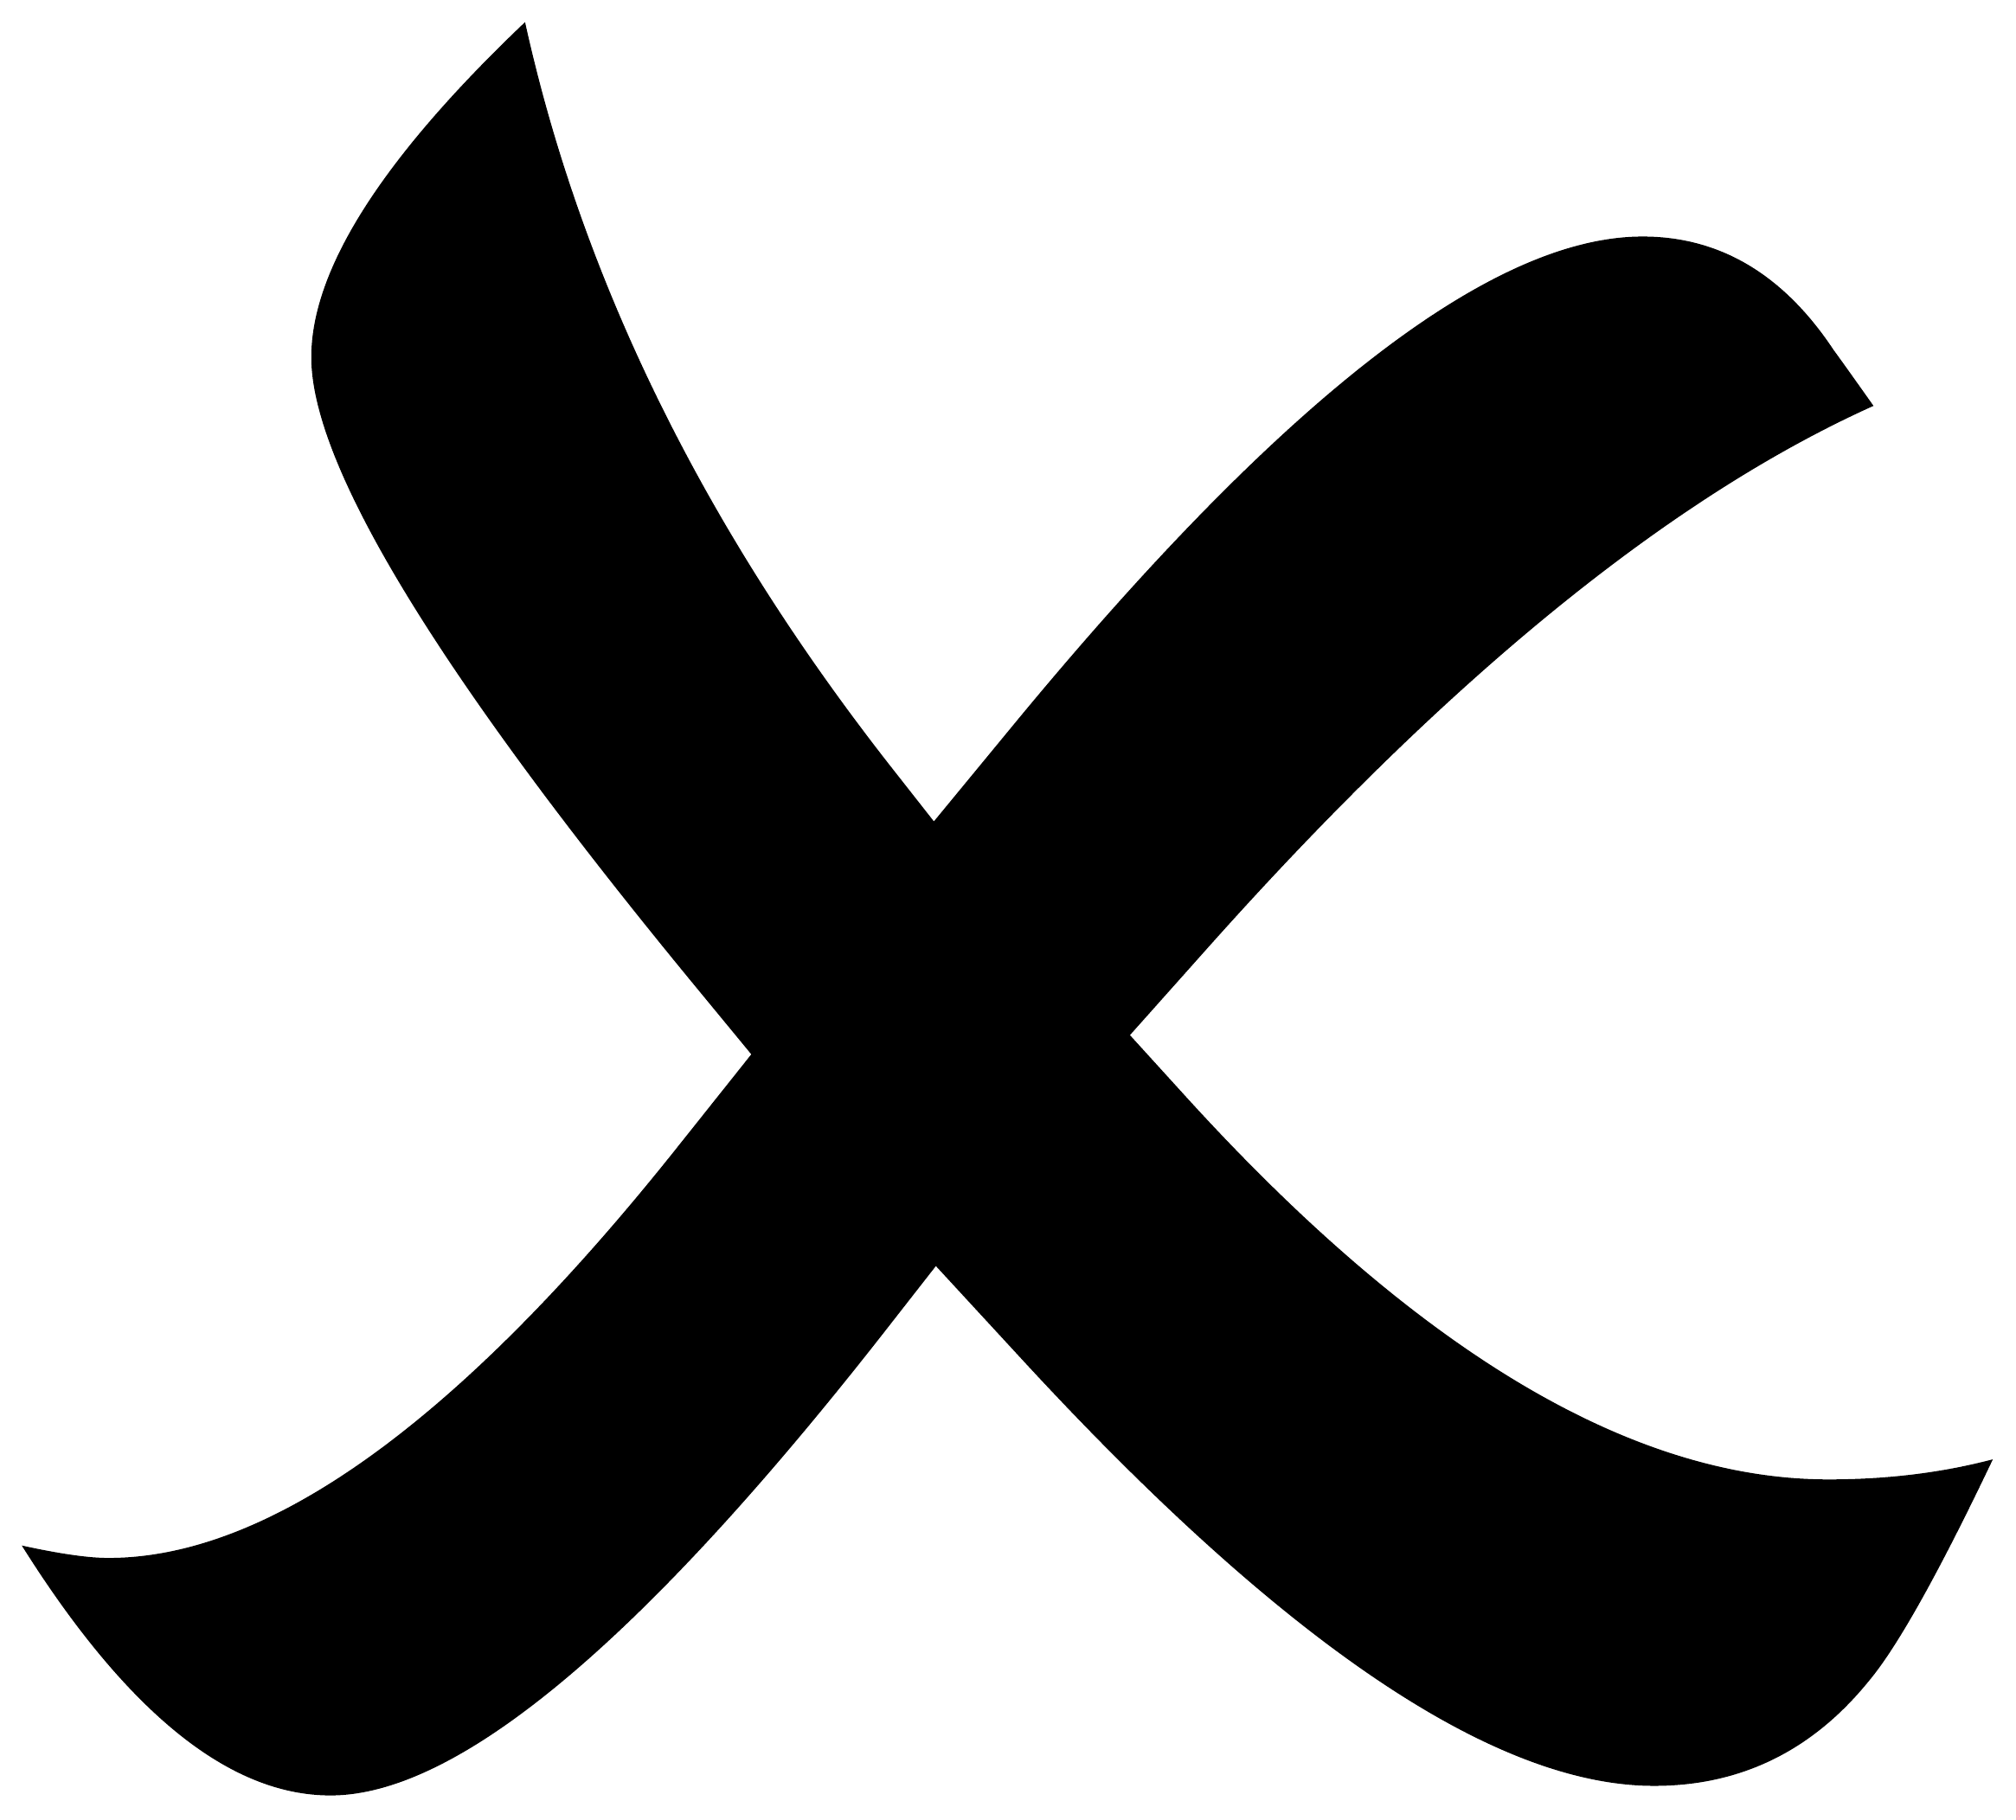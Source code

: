


\begin{tikzpicture}[y=0.80pt, x=0.80pt, yscale=-1.0, xscale=1.0, inner sep=0pt, outer sep=0pt]
\begin{scope}[shift={(100.0,1913.0)},nonzero rule]
  \path[draw=.,fill=.,line width=1.600pt] (1173.0,-501.0) ..
    controls (1145.0,-442.333) and (1123.667,-404.333) ..
    (1109.0,-387.0) .. controls (1079.667,-351.0) and
    (1042.667,-333.0) .. (998.0,-333.0) .. controls (915.333,-333.0)
    and (806.0,-406.667) .. (670.0,-554.0) -- (623.0,-605.0) --
    (598.0,-573.0) .. controls (470.667,-409.667) and (373.667,-328.0)
    .. (307.0,-328.0) .. controls (255.0,-328.0) and
    (202.0,-370.667) .. (148.0,-456.0) .. controls (166.667,-452.0)
    and (181.0,-450.0) .. (191.0,-450.0) .. controls
    (275.667,-450.0) and (375.0,-521.667) .. (489.0,-665.0) --
    (528.0,-714.0) -- (500.0,-748.0) .. controls (365.333,-911.333)
    and (298.0,-1021.333) .. (298.0,-1078.0) .. controls
    (298.0,-1123.333) and (334.667,-1181.0) .. (408.0,-1251.0) ..
    controls (438.0,-1116.333) and (502.0,-986.667) ..
    (600.0,-862.0) -- (622.0,-834.0) -- (664.0,-885.0) ..
    controls (804.0,-1055.0) and (913.333,-1140.0) ..
    (992.0,-1140.0) .. controls (1032.0,-1140.0) and
    (1065.0,-1120.333) .. (1091.0,-1081.0) .. controls
    (1093.0,-1078.333) and (1099.667,-1069.0) .. (1111.0,-1053.0) ..
    controls (1005.0,-1005.0) and (889.333,-910.667) ..
    (764.0,-770.0) -- (723.0,-724.0) -- (753.0,-691.0) ..
    controls (874.333,-557.667) and (986.333,-491.0) ..
    (1089.0,-491.0) .. controls (1119.0,-491.0) and
    (1147.0,-494.333) .. (1173.0,-501.0) -- cycle;
\end{scope}

\end{tikzpicture}

